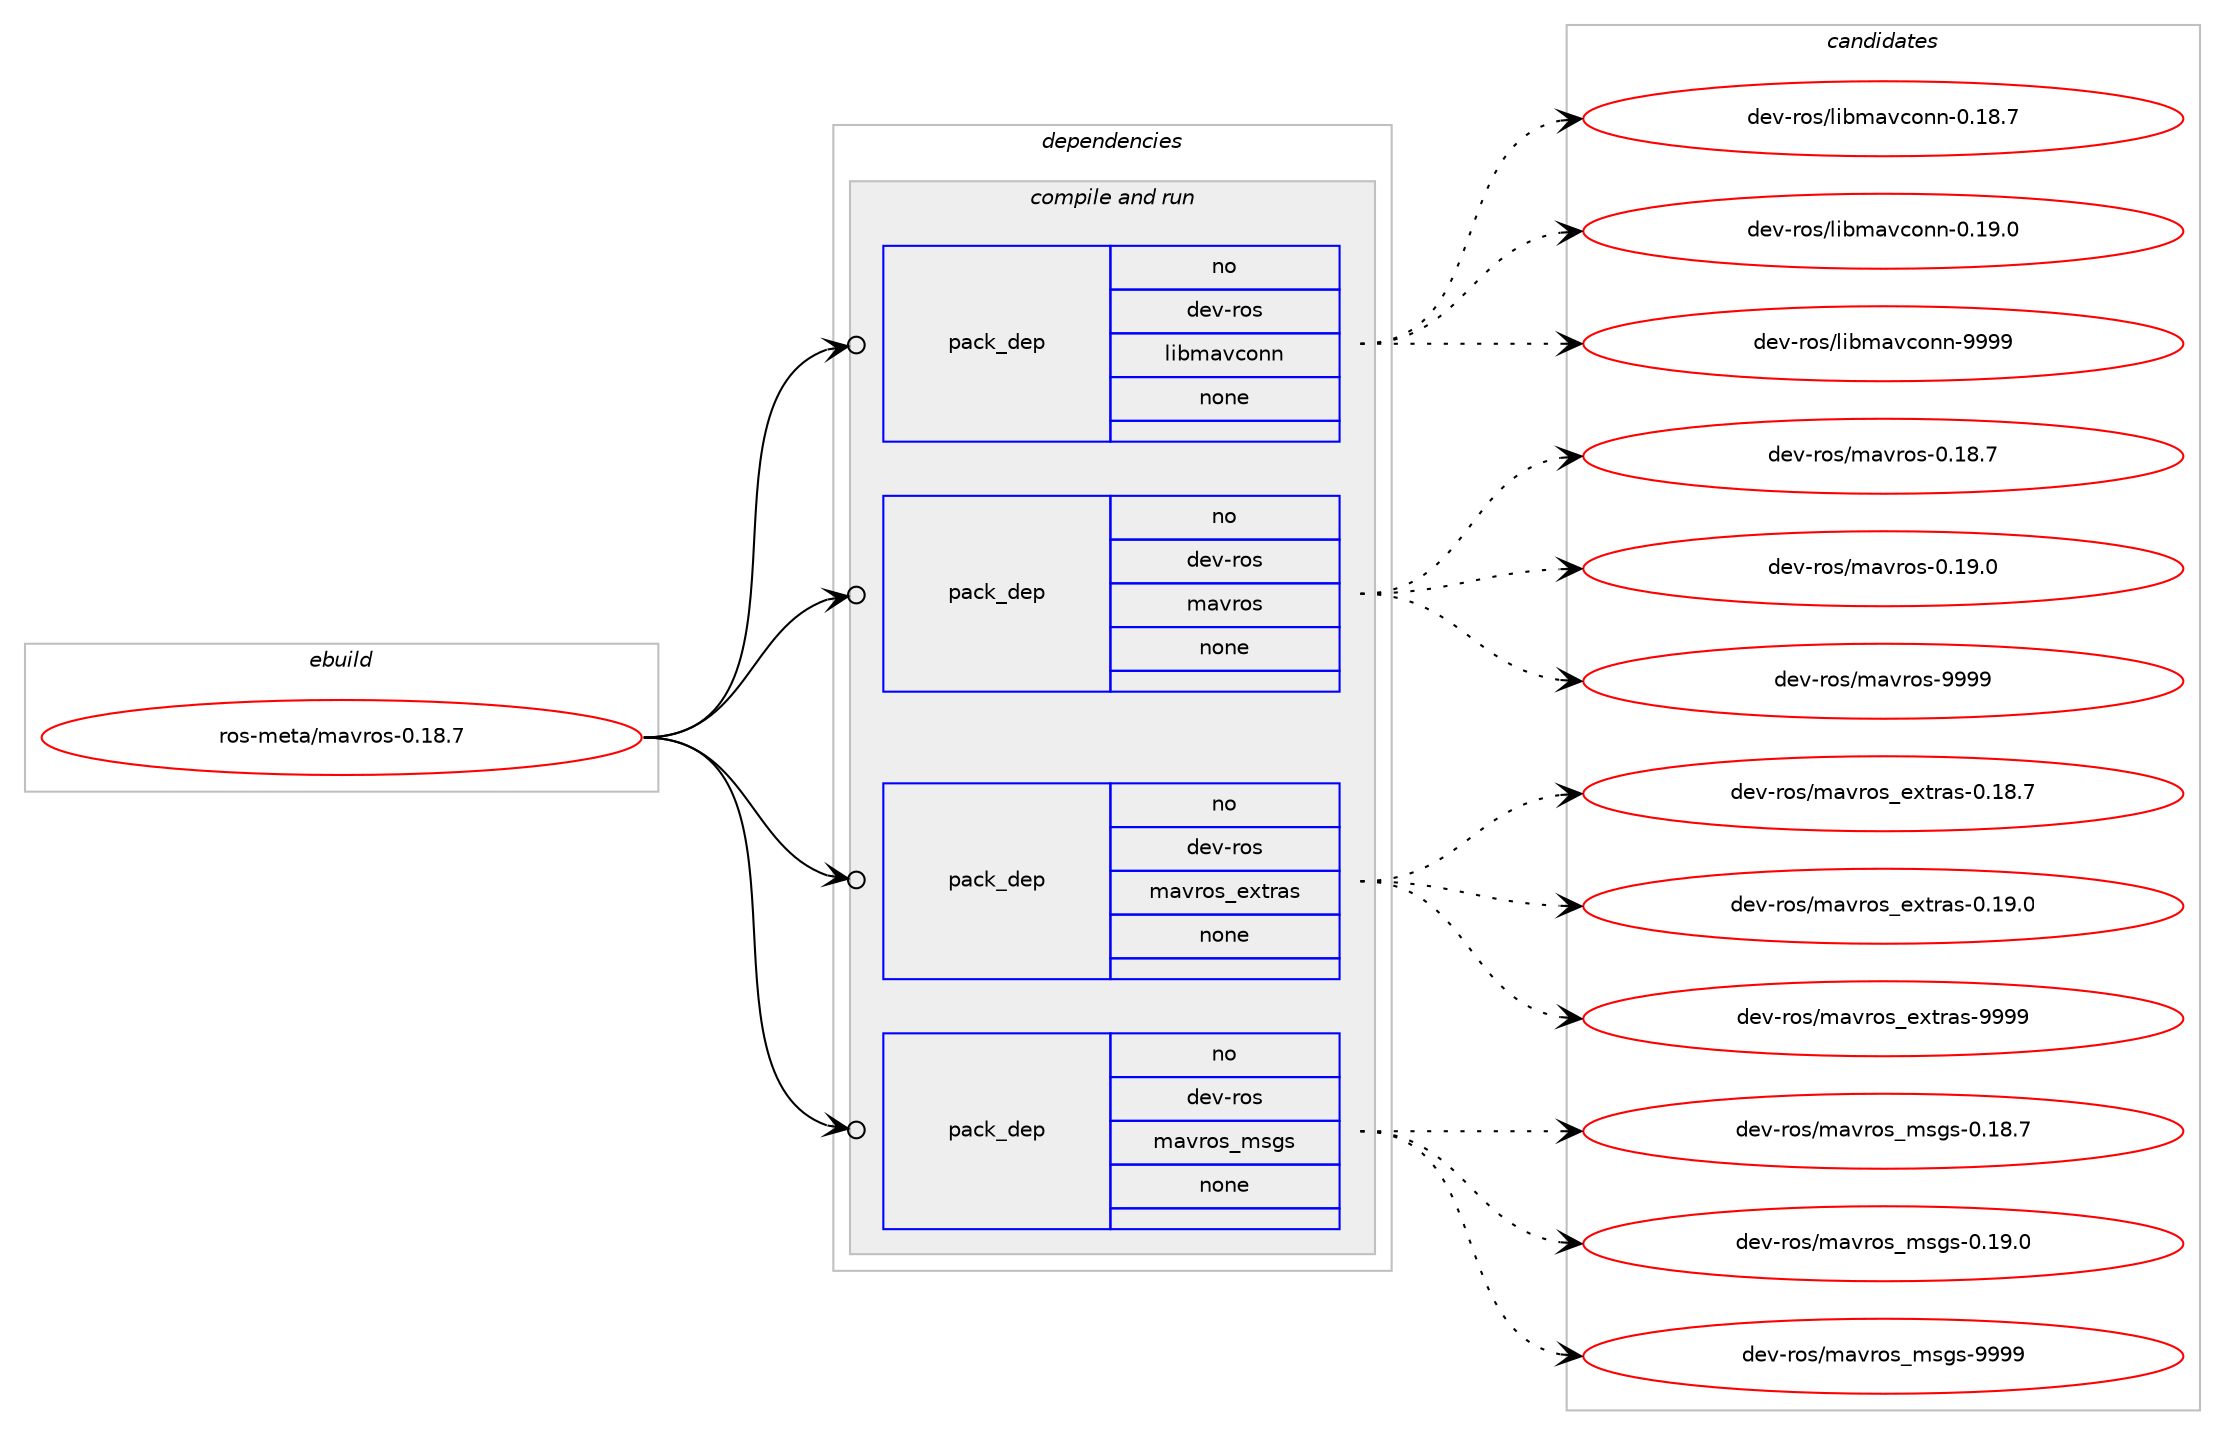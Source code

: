 digraph prolog {

# *************
# Graph options
# *************

newrank=true;
concentrate=true;
compound=true;
graph [rankdir=LR,fontname=Helvetica,fontsize=10,ranksep=1.5];#, ranksep=2.5, nodesep=0.2];
edge  [arrowhead=vee];
node  [fontname=Helvetica,fontsize=10];

# **********
# The ebuild
# **********

subgraph cluster_leftcol {
color=gray;
rank=same;
label=<<i>ebuild</i>>;
id [label="ros-meta/mavros-0.18.7", color=red, width=4, href="../ros-meta/mavros-0.18.7.svg"];
}

# ****************
# The dependencies
# ****************

subgraph cluster_midcol {
color=gray;
label=<<i>dependencies</i>>;
subgraph cluster_compile {
fillcolor="#eeeeee";
style=filled;
label=<<i>compile</i>>;
}
subgraph cluster_compileandrun {
fillcolor="#eeeeee";
style=filled;
label=<<i>compile and run</i>>;
subgraph pack325190 {
dependency441843 [label=<<TABLE BORDER="0" CELLBORDER="1" CELLSPACING="0" CELLPADDING="4" WIDTH="220"><TR><TD ROWSPAN="6" CELLPADDING="30">pack_dep</TD></TR><TR><TD WIDTH="110">no</TD></TR><TR><TD>dev-ros</TD></TR><TR><TD>libmavconn</TD></TR><TR><TD>none</TD></TR><TR><TD></TD></TR></TABLE>>, shape=none, color=blue];
}
id:e -> dependency441843:w [weight=20,style="solid",arrowhead="odotvee"];
subgraph pack325191 {
dependency441844 [label=<<TABLE BORDER="0" CELLBORDER="1" CELLSPACING="0" CELLPADDING="4" WIDTH="220"><TR><TD ROWSPAN="6" CELLPADDING="30">pack_dep</TD></TR><TR><TD WIDTH="110">no</TD></TR><TR><TD>dev-ros</TD></TR><TR><TD>mavros</TD></TR><TR><TD>none</TD></TR><TR><TD></TD></TR></TABLE>>, shape=none, color=blue];
}
id:e -> dependency441844:w [weight=20,style="solid",arrowhead="odotvee"];
subgraph pack325192 {
dependency441845 [label=<<TABLE BORDER="0" CELLBORDER="1" CELLSPACING="0" CELLPADDING="4" WIDTH="220"><TR><TD ROWSPAN="6" CELLPADDING="30">pack_dep</TD></TR><TR><TD WIDTH="110">no</TD></TR><TR><TD>dev-ros</TD></TR><TR><TD>mavros_extras</TD></TR><TR><TD>none</TD></TR><TR><TD></TD></TR></TABLE>>, shape=none, color=blue];
}
id:e -> dependency441845:w [weight=20,style="solid",arrowhead="odotvee"];
subgraph pack325193 {
dependency441846 [label=<<TABLE BORDER="0" CELLBORDER="1" CELLSPACING="0" CELLPADDING="4" WIDTH="220"><TR><TD ROWSPAN="6" CELLPADDING="30">pack_dep</TD></TR><TR><TD WIDTH="110">no</TD></TR><TR><TD>dev-ros</TD></TR><TR><TD>mavros_msgs</TD></TR><TR><TD>none</TD></TR><TR><TD></TD></TR></TABLE>>, shape=none, color=blue];
}
id:e -> dependency441846:w [weight=20,style="solid",arrowhead="odotvee"];
}
subgraph cluster_run {
fillcolor="#eeeeee";
style=filled;
label=<<i>run</i>>;
}
}

# **************
# The candidates
# **************

subgraph cluster_choices {
rank=same;
color=gray;
label=<<i>candidates</i>>;

subgraph choice325190 {
color=black;
nodesep=1;
choice100101118451141111154710810598109971189911111011045484649564655 [label="dev-ros/libmavconn-0.18.7", color=red, width=4,href="../dev-ros/libmavconn-0.18.7.svg"];
choice100101118451141111154710810598109971189911111011045484649574648 [label="dev-ros/libmavconn-0.19.0", color=red, width=4,href="../dev-ros/libmavconn-0.19.0.svg"];
choice10010111845114111115471081059810997118991111101104557575757 [label="dev-ros/libmavconn-9999", color=red, width=4,href="../dev-ros/libmavconn-9999.svg"];
dependency441843:e -> choice100101118451141111154710810598109971189911111011045484649564655:w [style=dotted,weight="100"];
dependency441843:e -> choice100101118451141111154710810598109971189911111011045484649574648:w [style=dotted,weight="100"];
dependency441843:e -> choice10010111845114111115471081059810997118991111101104557575757:w [style=dotted,weight="100"];
}
subgraph choice325191 {
color=black;
nodesep=1;
choice10010111845114111115471099711811411111545484649564655 [label="dev-ros/mavros-0.18.7", color=red, width=4,href="../dev-ros/mavros-0.18.7.svg"];
choice10010111845114111115471099711811411111545484649574648 [label="dev-ros/mavros-0.19.0", color=red, width=4,href="../dev-ros/mavros-0.19.0.svg"];
choice1001011184511411111547109971181141111154557575757 [label="dev-ros/mavros-9999", color=red, width=4,href="../dev-ros/mavros-9999.svg"];
dependency441844:e -> choice10010111845114111115471099711811411111545484649564655:w [style=dotted,weight="100"];
dependency441844:e -> choice10010111845114111115471099711811411111545484649574648:w [style=dotted,weight="100"];
dependency441844:e -> choice1001011184511411111547109971181141111154557575757:w [style=dotted,weight="100"];
}
subgraph choice325192 {
color=black;
nodesep=1;
choice100101118451141111154710997118114111115951011201161149711545484649564655 [label="dev-ros/mavros_extras-0.18.7", color=red, width=4,href="../dev-ros/mavros_extras-0.18.7.svg"];
choice100101118451141111154710997118114111115951011201161149711545484649574648 [label="dev-ros/mavros_extras-0.19.0", color=red, width=4,href="../dev-ros/mavros_extras-0.19.0.svg"];
choice10010111845114111115471099711811411111595101120116114971154557575757 [label="dev-ros/mavros_extras-9999", color=red, width=4,href="../dev-ros/mavros_extras-9999.svg"];
dependency441845:e -> choice100101118451141111154710997118114111115951011201161149711545484649564655:w [style=dotted,weight="100"];
dependency441845:e -> choice100101118451141111154710997118114111115951011201161149711545484649574648:w [style=dotted,weight="100"];
dependency441845:e -> choice10010111845114111115471099711811411111595101120116114971154557575757:w [style=dotted,weight="100"];
}
subgraph choice325193 {
color=black;
nodesep=1;
choice1001011184511411111547109971181141111159510911510311545484649564655 [label="dev-ros/mavros_msgs-0.18.7", color=red, width=4,href="../dev-ros/mavros_msgs-0.18.7.svg"];
choice1001011184511411111547109971181141111159510911510311545484649574648 [label="dev-ros/mavros_msgs-0.19.0", color=red, width=4,href="../dev-ros/mavros_msgs-0.19.0.svg"];
choice100101118451141111154710997118114111115951091151031154557575757 [label="dev-ros/mavros_msgs-9999", color=red, width=4,href="../dev-ros/mavros_msgs-9999.svg"];
dependency441846:e -> choice1001011184511411111547109971181141111159510911510311545484649564655:w [style=dotted,weight="100"];
dependency441846:e -> choice1001011184511411111547109971181141111159510911510311545484649574648:w [style=dotted,weight="100"];
dependency441846:e -> choice100101118451141111154710997118114111115951091151031154557575757:w [style=dotted,weight="100"];
}
}

}
